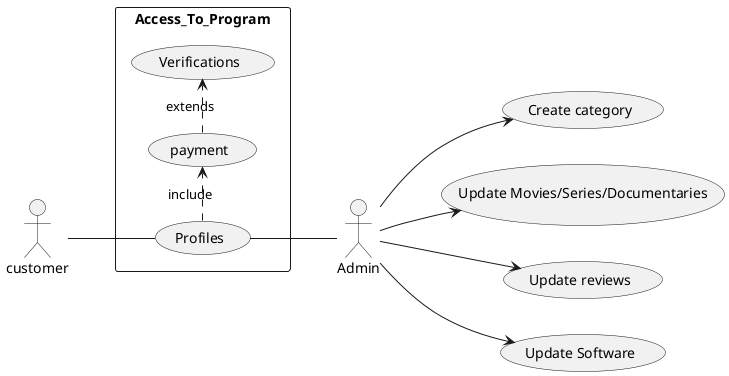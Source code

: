 @startuml
'https://plantuml.com/use-case-diagram

actor Admin
actor customer
rectangle Access_To_Program {
  customer -- (Profiles)
  (payment) .> (Verifications) : extends
  (Profiles) .> (payment) : include
  (Profiles) -- Admin
}

left to right direction
:Admin: --> (Create category)
(Admin) --> (Update Movies/Series/Documentaries)
(Admin) --> (Update reviews)
(Admin) --> (Update Software)




@enduml